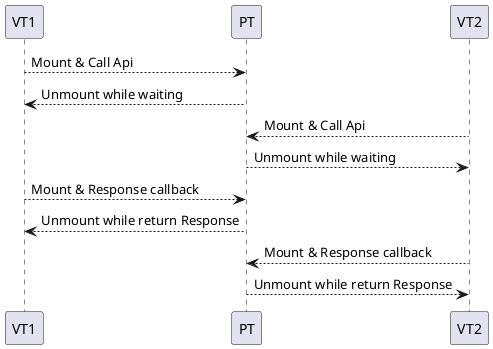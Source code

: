 @startuml
VT1 --> PT: Mount & Call Api
PT --> VT1: Unmount while waiting

VT2 --> PT: Mount & Call Api
PT --> VT2: Unmount while waiting

VT1 --> PT: Mount & Response callback
PT --> VT1: Unmount while return Response

VT2 --> PT: Mount & Response callback
PT --> VT2: Unmount while return Response

@enduml